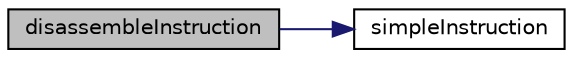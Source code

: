 digraph "disassembleInstruction"
{
 // INTERACTIVE_SVG=YES
 // LATEX_PDF_SIZE
  edge [fontname="Helvetica",fontsize="10",labelfontname="Helvetica",labelfontsize="10"];
  node [fontname="Helvetica",fontsize="10",shape=record];
  rankdir="LR";
  Node1 [label="disassembleInstruction",height=0.2,width=0.4,color="black", fillcolor="grey75", style="filled", fontcolor="black",tooltip="Write the OpCode instruction to STDOUT."];
  Node1 -> Node2 [color="midnightblue",fontsize="10",style="solid",fontname="Helvetica"];
  Node2 [label="simpleInstruction",height=0.2,width=0.4,color="black", fillcolor="white", style="filled",URL="$debug_8c.html#aa3fe8041f8d02a586ddfb81f95048b7f",tooltip=" "];
}
